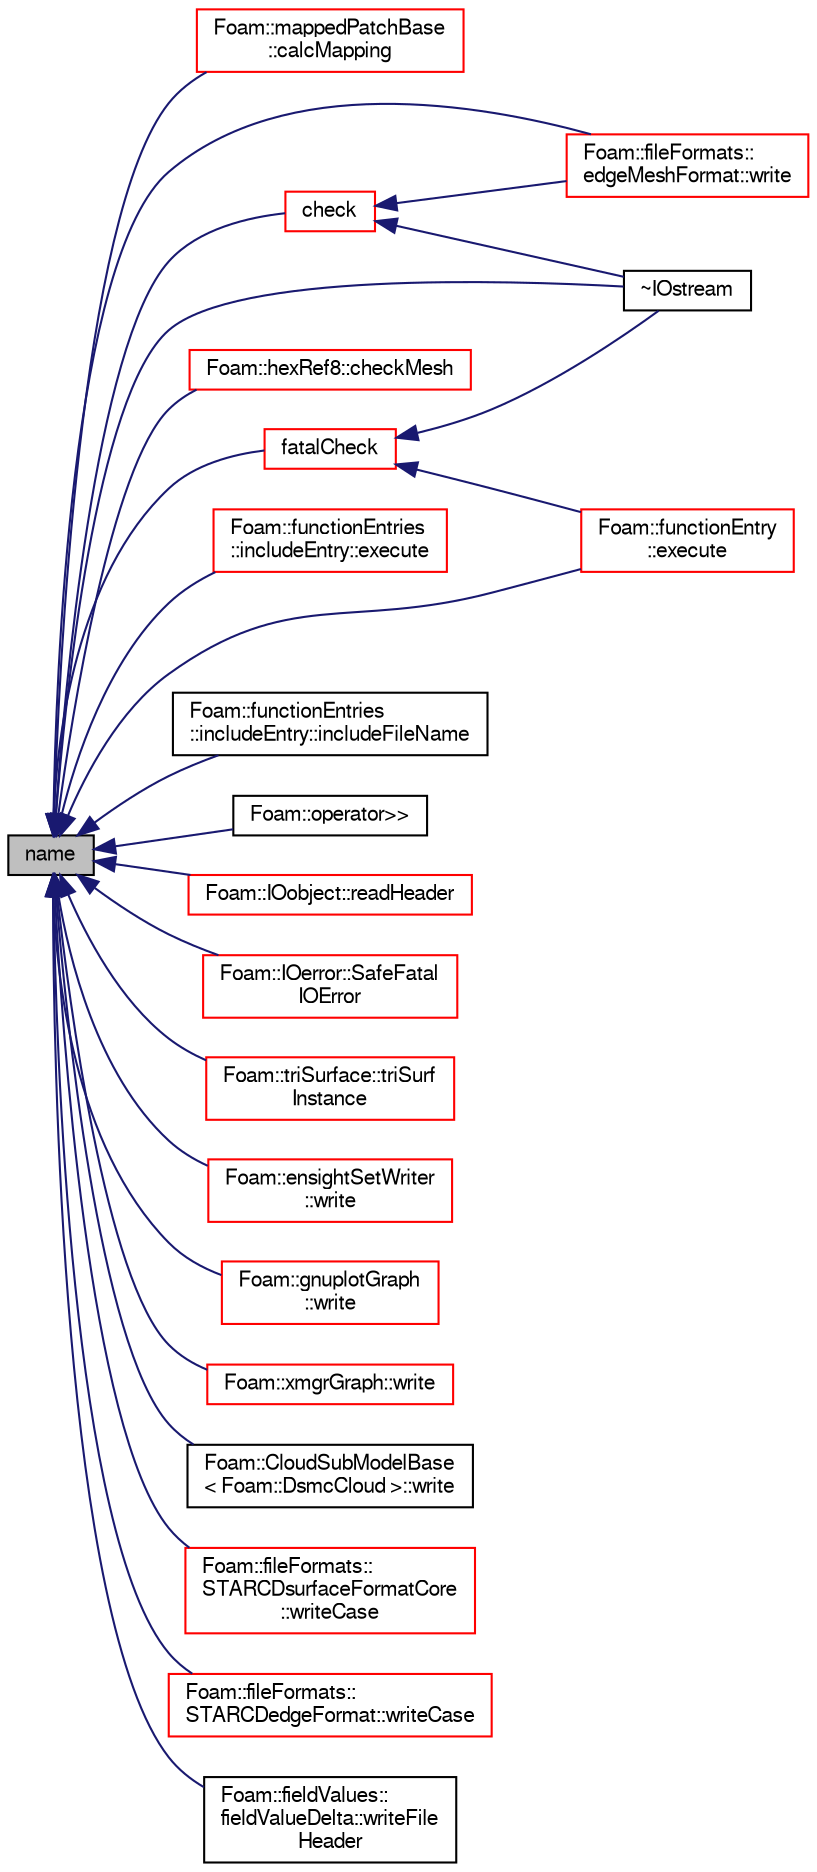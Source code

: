 digraph "name"
{
  bgcolor="transparent";
  edge [fontname="FreeSans",fontsize="10",labelfontname="FreeSans",labelfontsize="10"];
  node [fontname="FreeSans",fontsize="10",shape=record];
  rankdir="LR";
  Node159 [label="name",height=0.2,width=0.4,color="black", fillcolor="grey75", style="filled", fontcolor="black"];
  Node159 -> Node160 [dir="back",color="midnightblue",fontsize="10",style="solid",fontname="FreeSans"];
  Node160 [label="Foam::mappedPatchBase\l::calcMapping",height=0.2,width=0.4,color="red",URL="$a25094.html#ac836e22594348a2ff396bf9ddba3a49f",tooltip="Calculate mapping. "];
  Node159 -> Node198 [dir="back",color="midnightblue",fontsize="10",style="solid",fontname="FreeSans"];
  Node198 [label="check",height=0.2,width=0.4,color="red",URL="$a26226.html#a367eb3425fc4e8270e2aa961df8ac8a5",tooltip="Check IOstream status for given operation. "];
  Node198 -> Node223 [dir="back",color="midnightblue",fontsize="10",style="solid",fontname="FreeSans"];
  Node223 [label="Foam::fileFormats::\ledgeMeshFormat::write",height=0.2,width=0.4,color="red",URL="$a21758.html#a48622d53f16593b072d2fea61d25bb39",tooltip="Write edgeMesh components to stream. "];
  Node198 -> Node441 [dir="back",color="midnightblue",fontsize="10",style="solid",fontname="FreeSans"];
  Node441 [label="~IOstream",height=0.2,width=0.4,color="black",URL="$a26226.html#aa9fcba48c7969515b30155d04547feaa",tooltip="Destructor. "];
  Node159 -> Node571 [dir="back",color="midnightblue",fontsize="10",style="solid",fontname="FreeSans"];
  Node571 [label="Foam::hexRef8::checkMesh",height=0.2,width=0.4,color="red",URL="$a21654.html#a432ff341842268fa21b8363e6b2c45b9",tooltip="Debug: Check coupled mesh for correctness. "];
  Node159 -> Node573 [dir="back",color="midnightblue",fontsize="10",style="solid",fontname="FreeSans"];
  Node573 [label="Foam::functionEntry\l::execute",height=0.2,width=0.4,color="red",URL="$a26034.html#a69734246e20b250d3c8cabe9a484fc55",tooltip="Execute the functionEntry in a sub-dict context. "];
  Node159 -> Node576 [dir="back",color="midnightblue",fontsize="10",style="solid",fontname="FreeSans"];
  Node576 [label="Foam::functionEntries\l::includeEntry::execute",height=0.2,width=0.4,color="red",URL="$a26038.html#a0aa3070c44783d911c1f7924042f1cea",tooltip="Execute the functionEntry in a sub-dict context. "];
  Node159 -> Node578 [dir="back",color="midnightblue",fontsize="10",style="solid",fontname="FreeSans"];
  Node578 [label="fatalCheck",height=0.2,width=0.4,color="red",URL="$a26226.html#a52992bb0e37fe2a5e8f62f37ad234663",tooltip="Check IOstream status for given operation. "];
  Node578 -> Node573 [dir="back",color="midnightblue",fontsize="10",style="solid",fontname="FreeSans"];
  Node578 -> Node441 [dir="back",color="midnightblue",fontsize="10",style="solid",fontname="FreeSans"];
  Node159 -> Node590 [dir="back",color="midnightblue",fontsize="10",style="solid",fontname="FreeSans"];
  Node590 [label="Foam::functionEntries\l::includeEntry::includeFileName",height=0.2,width=0.4,color="black",URL="$a26038.html#a9cbd98ead2bb7538e417330caa3bc452",tooltip="Read the include fileName from Istream, expand and return. "];
  Node159 -> Node591 [dir="back",color="midnightblue",fontsize="10",style="solid",fontname="FreeSans"];
  Node591 [label="Foam::operator\>\>",height=0.2,width=0.4,color="black",URL="$a21124.html#a0349ad00d7d28c685bdd8e8cce210641"];
  Node159 -> Node592 [dir="back",color="midnightblue",fontsize="10",style="solid",fontname="FreeSans"];
  Node592 [label="Foam::IOobject::readHeader",height=0.2,width=0.4,color="red",URL="$a26142.html#acc5353ca76293212d9dba8a82c0d9a44",tooltip="Read header. "];
  Node159 -> Node677 [dir="back",color="midnightblue",fontsize="10",style="solid",fontname="FreeSans"];
  Node677 [label="Foam::IOerror::SafeFatal\lIOError",height=0.2,width=0.4,color="red",URL="$a26086.html#a2587907b4e929cdc3e1e17ef88318c77",tooltip="Print basic message and exit. Uses cerr if streams not constructed. "];
  Node159 -> Node679 [dir="back",color="midnightblue",fontsize="10",style="solid",fontname="FreeSans"];
  Node679 [label="Foam::triSurface::triSurf\lInstance",height=0.2,width=0.4,color="red",URL="$a30598.html#a1ab8d8beae9ae13c09674c78df71224a",tooltip="Name of triSurface directory to use. "];
  Node159 -> Node682 [dir="back",color="midnightblue",fontsize="10",style="solid",fontname="FreeSans"];
  Node682 [label="Foam::ensightSetWriter\l::write",height=0.2,width=0.4,color="red",URL="$a21858.html#ae25e717f0b4f16f583638020a1a090ec",tooltip="General entry point for writing. "];
  Node159 -> Node685 [dir="back",color="midnightblue",fontsize="10",style="solid",fontname="FreeSans"];
  Node685 [label="Foam::gnuplotGraph\l::write",height=0.2,width=0.4,color="red",URL="$a26710.html#a03cc376c8661af0d3eec43496ceec4b6",tooltip="Write graph in appropriate format. "];
  Node159 -> Node687 [dir="back",color="midnightblue",fontsize="10",style="solid",fontname="FreeSans"];
  Node687 [label="Foam::xmgrGraph::write",height=0.2,width=0.4,color="red",URL="$a26722.html#a03cc376c8661af0d3eec43496ceec4b6",tooltip="Write graph in appropriate format. "];
  Node159 -> Node223 [dir="back",color="midnightblue",fontsize="10",style="solid",fontname="FreeSans"];
  Node159 -> Node689 [dir="back",color="midnightblue",fontsize="10",style="solid",fontname="FreeSans"];
  Node689 [label="Foam::CloudSubModelBase\l\< Foam::DsmcCloud \>::write",height=0.2,width=0.4,color="black",URL="$a24006.html#a78cec3e4ecac4a89a3ad8d38f2ad21f5",tooltip="Write. "];
  Node159 -> Node690 [dir="back",color="midnightblue",fontsize="10",style="solid",fontname="FreeSans"];
  Node690 [label="Foam::fileFormats::\lSTARCDsurfaceFormatCore\l::writeCase",height=0.2,width=0.4,color="red",URL="$a29634.html#ae4272f484f8b27274f4b0dde192e7a82"];
  Node159 -> Node692 [dir="back",color="midnightblue",fontsize="10",style="solid",fontname="FreeSans"];
  Node692 [label="Foam::fileFormats::\lSTARCDedgeFormat::writeCase",height=0.2,width=0.4,color="red",URL="$a21778.html#ae2250c1038a57f9979aa4549c61a8287"];
  Node159 -> Node698 [dir="back",color="midnightblue",fontsize="10",style="solid",fontname="FreeSans"];
  Node698 [label="Foam::fieldValues::\lfieldValueDelta::writeFile\lHeader",height=0.2,width=0.4,color="black",URL="$a28734.html#a9e619cf96b2a2ae6779b4209d45ed8f8",tooltip="Output file header information. "];
  Node159 -> Node441 [dir="back",color="midnightblue",fontsize="10",style="solid",fontname="FreeSans"];
}
